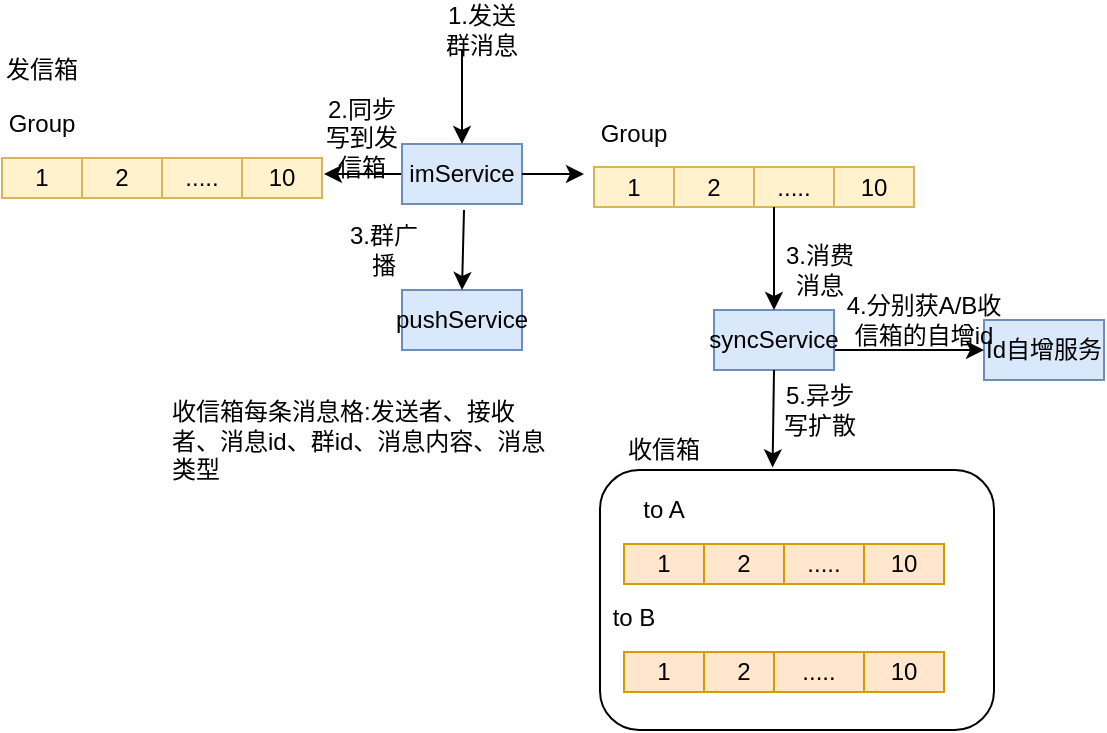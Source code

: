 <mxfile version="12.4.8" type="github">
  <diagram id="KFPWuCin9HiiDJ0GUUOY" name="Page-1">
    <mxGraphModel dx="773" dy="427" grid="1" gridSize="10" guides="1" tooltips="1" connect="1" arrows="1" fold="1" page="1" pageScale="1" pageWidth="827" pageHeight="1169" math="0" shadow="0">
      <root>
        <mxCell id="0"/>
        <mxCell id="1" parent="0"/>
        <mxCell id="gE9azoA6skdPwoxY1DG7-41" value="" style="rounded=1;whiteSpace=wrap;html=1;" parent="1" vertex="1">
          <mxGeometry x="358" y="290" width="197" height="130" as="geometry"/>
        </mxCell>
        <mxCell id="gE9azoA6skdPwoxY1DG7-1" value="1" style="rounded=0;whiteSpace=wrap;html=1;fillColor=#fff2cc;strokeColor=#d6b656;" parent="1" vertex="1">
          <mxGeometry x="59" y="134" width="40" height="20" as="geometry"/>
        </mxCell>
        <mxCell id="gE9azoA6skdPwoxY1DG7-3" value="2" style="rounded=0;whiteSpace=wrap;html=1;fillColor=#fff2cc;strokeColor=#d6b656;" parent="1" vertex="1">
          <mxGeometry x="99" y="134" width="40" height="20" as="geometry"/>
        </mxCell>
        <mxCell id="gE9azoA6skdPwoxY1DG7-4" value="....." style="rounded=0;whiteSpace=wrap;html=1;fillColor=#fff2cc;strokeColor=#d6b656;" parent="1" vertex="1">
          <mxGeometry x="139" y="134" width="40" height="20" as="geometry"/>
        </mxCell>
        <mxCell id="gE9azoA6skdPwoxY1DG7-5" value="10" style="rounded=0;whiteSpace=wrap;html=1;fillColor=#fff2cc;strokeColor=#d6b656;" parent="1" vertex="1">
          <mxGeometry x="179" y="134" width="40" height="20" as="geometry"/>
        </mxCell>
        <mxCell id="gE9azoA6skdPwoxY1DG7-14" value="Group" style="text;html=1;strokeColor=none;fillColor=none;align=center;verticalAlign=middle;whiteSpace=wrap;rounded=0;" parent="1" vertex="1">
          <mxGeometry x="59" y="107" width="40" height="20" as="geometry"/>
        </mxCell>
        <mxCell id="gE9azoA6skdPwoxY1DG7-20" value="1" style="rounded=0;whiteSpace=wrap;html=1;fillColor=#ffe6cc;strokeColor=#d79b00;" parent="1" vertex="1">
          <mxGeometry x="370" y="327" width="40" height="20" as="geometry"/>
        </mxCell>
        <mxCell id="gE9azoA6skdPwoxY1DG7-21" value="2" style="rounded=0;whiteSpace=wrap;html=1;fillColor=#ffe6cc;strokeColor=#d79b00;" parent="1" vertex="1">
          <mxGeometry x="410" y="327" width="40" height="20" as="geometry"/>
        </mxCell>
        <mxCell id="gE9azoA6skdPwoxY1DG7-22" value="....." style="rounded=0;whiteSpace=wrap;html=1;fillColor=#ffe6cc;strokeColor=#d79b00;" parent="1" vertex="1">
          <mxGeometry x="450" y="327" width="40" height="20" as="geometry"/>
        </mxCell>
        <mxCell id="gE9azoA6skdPwoxY1DG7-23" value="10" style="rounded=0;whiteSpace=wrap;html=1;fillColor=#ffe6cc;strokeColor=#d79b00;" parent="1" vertex="1">
          <mxGeometry x="490" y="327" width="40" height="20" as="geometry"/>
        </mxCell>
        <mxCell id="gE9azoA6skdPwoxY1DG7-24" value="to A" style="text;html=1;strokeColor=none;fillColor=none;align=center;verticalAlign=middle;whiteSpace=wrap;rounded=0;" parent="1" vertex="1">
          <mxGeometry x="370" y="300" width="40" height="20" as="geometry"/>
        </mxCell>
        <mxCell id="gE9azoA6skdPwoxY1DG7-25" value="1" style="rounded=0;whiteSpace=wrap;html=1;fillColor=#ffe6cc;strokeColor=#d79b00;" parent="1" vertex="1">
          <mxGeometry x="370" y="381" width="40" height="20" as="geometry"/>
        </mxCell>
        <mxCell id="gE9azoA6skdPwoxY1DG7-26" value="2" style="rounded=0;whiteSpace=wrap;html=1;fillColor=#ffe6cc;strokeColor=#d79b00;" parent="1" vertex="1">
          <mxGeometry x="410" y="381" width="40" height="20" as="geometry"/>
        </mxCell>
        <mxCell id="gE9azoA6skdPwoxY1DG7-27" value="....." style="rounded=0;whiteSpace=wrap;html=1;fillColor=#ffe6cc;strokeColor=#d79b00;" parent="1" vertex="1">
          <mxGeometry x="445" y="381" width="45" height="20" as="geometry"/>
        </mxCell>
        <mxCell id="gE9azoA6skdPwoxY1DG7-28" value="10" style="rounded=0;whiteSpace=wrap;html=1;fillColor=#ffe6cc;strokeColor=#d79b00;" parent="1" vertex="1">
          <mxGeometry x="490" y="381" width="40" height="20" as="geometry"/>
        </mxCell>
        <mxCell id="gE9azoA6skdPwoxY1DG7-29" value="to B" style="text;html=1;strokeColor=none;fillColor=none;align=center;verticalAlign=middle;whiteSpace=wrap;rounded=0;" parent="1" vertex="1">
          <mxGeometry x="355" y="354" width="40" height="20" as="geometry"/>
        </mxCell>
        <mxCell id="gE9azoA6skdPwoxY1DG7-31" value="" style="endArrow=classic;html=1;exitX=0;exitY=0.5;exitDx=0;exitDy=0;" parent="1" source="gE9azoA6skdPwoxY1DG7-32" edge="1">
          <mxGeometry width="50" height="50" relative="1" as="geometry">
            <mxPoint x="379" y="107" as="sourcePoint"/>
            <mxPoint x="220" y="142" as="targetPoint"/>
          </mxGeometry>
        </mxCell>
        <mxCell id="gE9azoA6skdPwoxY1DG7-32" value="imService" style="rounded=0;whiteSpace=wrap;html=1;fillColor=#dae8fc;strokeColor=#6c8ebf;" parent="1" vertex="1">
          <mxGeometry x="259" y="127" width="60" height="30" as="geometry"/>
        </mxCell>
        <mxCell id="gE9azoA6skdPwoxY1DG7-34" value="" style="endArrow=classic;html=1;exitX=1;exitY=0.5;exitDx=0;exitDy=0;" parent="1" source="gE9azoA6skdPwoxY1DG7-32" edge="1">
          <mxGeometry width="50" height="50" relative="1" as="geometry">
            <mxPoint x="329" y="152" as="sourcePoint"/>
            <mxPoint x="350" y="142" as="targetPoint"/>
          </mxGeometry>
        </mxCell>
        <mxCell id="gE9azoA6skdPwoxY1DG7-35" value="&lt;br&gt;收信箱每条消息格:发送者、接收者、消息id、群id、消息内容、消息类型" style="text;html=1;strokeColor=none;fillColor=none;spacing=5;spacingTop=-20;whiteSpace=wrap;overflow=hidden;rounded=0;" parent="1" vertex="1">
          <mxGeometry x="139" y="250" width="203" height="67" as="geometry"/>
        </mxCell>
        <mxCell id="gE9azoA6skdPwoxY1DG7-36" value="Id自增服务" style="rounded=0;whiteSpace=wrap;html=1;fillColor=#dae8fc;strokeColor=#6c8ebf;" parent="1" vertex="1">
          <mxGeometry x="550" y="215" width="60" height="30" as="geometry"/>
        </mxCell>
        <mxCell id="gE9azoA6skdPwoxY1DG7-38" value="4.分别获A/B收信箱的自增id" style="text;html=1;strokeColor=none;fillColor=none;align=center;verticalAlign=middle;whiteSpace=wrap;rounded=0;" parent="1" vertex="1">
          <mxGeometry x="475" y="205" width="90" height="20" as="geometry"/>
        </mxCell>
        <mxCell id="gE9azoA6skdPwoxY1DG7-40" value="" style="endArrow=classic;html=1;exitX=1;exitY=0.5;exitDx=0;exitDy=0;" parent="1" target="gE9azoA6skdPwoxY1DG7-36" edge="1">
          <mxGeometry width="50" height="50" relative="1" as="geometry">
            <mxPoint x="475" y="230" as="sourcePoint"/>
            <mxPoint x="550" y="231" as="targetPoint"/>
          </mxGeometry>
        </mxCell>
        <mxCell id="gE9azoA6skdPwoxY1DG7-42" value="收信箱" style="text;html=1;strokeColor=none;fillColor=none;align=center;verticalAlign=middle;whiteSpace=wrap;rounded=0;" parent="1" vertex="1">
          <mxGeometry x="370" y="270" width="40" height="20" as="geometry"/>
        </mxCell>
        <mxCell id="gE9azoA6skdPwoxY1DG7-43" value="发信箱" style="text;html=1;strokeColor=none;fillColor=none;align=center;verticalAlign=middle;whiteSpace=wrap;rounded=0;" parent="1" vertex="1">
          <mxGeometry x="59" y="80" width="40" height="20" as="geometry"/>
        </mxCell>
        <mxCell id="FcSchCee7YfPz3O6282Y-2" value="pushService" style="rounded=0;whiteSpace=wrap;html=1;fillColor=#dae8fc;strokeColor=#6c8ebf;" vertex="1" parent="1">
          <mxGeometry x="259" y="200" width="60" height="30" as="geometry"/>
        </mxCell>
        <mxCell id="FcSchCee7YfPz3O6282Y-3" value="" style="endArrow=classic;html=1;entryX=0.5;entryY=0;entryDx=0;entryDy=0;" edge="1" parent="1" target="FcSchCee7YfPz3O6282Y-2">
          <mxGeometry width="50" height="50" relative="1" as="geometry">
            <mxPoint x="290" y="160" as="sourcePoint"/>
            <mxPoint x="110" y="460" as="targetPoint"/>
          </mxGeometry>
        </mxCell>
        <mxCell id="FcSchCee7YfPz3O6282Y-4" value="3.群广播" style="text;html=1;strokeColor=none;fillColor=none;align=center;verticalAlign=middle;whiteSpace=wrap;rounded=0;" vertex="1" parent="1">
          <mxGeometry x="230" y="170" width="40" height="20" as="geometry"/>
        </mxCell>
        <mxCell id="FcSchCee7YfPz3O6282Y-5" value="" style="endArrow=classic;html=1;exitX=0.25;exitY=1;exitDx=0;exitDy=0;" edge="1" parent="1" source="FcSchCee7YfPz3O6282Y-6" target="gE9azoA6skdPwoxY1DG7-32">
          <mxGeometry width="50" height="50" relative="1" as="geometry">
            <mxPoint x="293" y="90" as="sourcePoint"/>
            <mxPoint x="110" y="380" as="targetPoint"/>
          </mxGeometry>
        </mxCell>
        <mxCell id="FcSchCee7YfPz3O6282Y-6" value="1.发送群消息" style="text;html=1;strokeColor=none;fillColor=none;align=center;verticalAlign=middle;whiteSpace=wrap;rounded=0;" vertex="1" parent="1">
          <mxGeometry x="279" y="60" width="40" height="20" as="geometry"/>
        </mxCell>
        <mxCell id="FcSchCee7YfPz3O6282Y-7" value="1" style="rounded=0;whiteSpace=wrap;html=1;fillColor=#fff2cc;strokeColor=#d6b656;" vertex="1" parent="1">
          <mxGeometry x="355" y="138.5" width="40" height="20" as="geometry"/>
        </mxCell>
        <mxCell id="FcSchCee7YfPz3O6282Y-8" value="2" style="rounded=0;whiteSpace=wrap;html=1;fillColor=#fff2cc;strokeColor=#d6b656;" vertex="1" parent="1">
          <mxGeometry x="395" y="138.5" width="40" height="20" as="geometry"/>
        </mxCell>
        <mxCell id="FcSchCee7YfPz3O6282Y-9" value="....." style="rounded=0;whiteSpace=wrap;html=1;fillColor=#fff2cc;strokeColor=#d6b656;" vertex="1" parent="1">
          <mxGeometry x="435" y="138.5" width="40" height="20" as="geometry"/>
        </mxCell>
        <mxCell id="FcSchCee7YfPz3O6282Y-10" value="10" style="rounded=0;whiteSpace=wrap;html=1;fillColor=#fff2cc;strokeColor=#d6b656;" vertex="1" parent="1">
          <mxGeometry x="475" y="138.5" width="40" height="20" as="geometry"/>
        </mxCell>
        <mxCell id="FcSchCee7YfPz3O6282Y-11" value="Group" style="text;html=1;strokeColor=none;fillColor=none;align=center;verticalAlign=middle;whiteSpace=wrap;rounded=0;" vertex="1" parent="1">
          <mxGeometry x="355" y="111.5" width="40" height="20" as="geometry"/>
        </mxCell>
        <mxCell id="FcSchCee7YfPz3O6282Y-19" value="syncService" style="rounded=0;whiteSpace=wrap;html=1;fillColor=#dae8fc;strokeColor=#6c8ebf;" vertex="1" parent="1">
          <mxGeometry x="415" y="210" width="60" height="30" as="geometry"/>
        </mxCell>
        <mxCell id="FcSchCee7YfPz3O6282Y-20" value="" style="endArrow=classic;html=1;exitX=0.25;exitY=1;exitDx=0;exitDy=0;" edge="1" parent="1" source="FcSchCee7YfPz3O6282Y-9">
          <mxGeometry width="50" height="50" relative="1" as="geometry">
            <mxPoint x="550" y="260" as="sourcePoint"/>
            <mxPoint x="445" y="210" as="targetPoint"/>
          </mxGeometry>
        </mxCell>
        <mxCell id="FcSchCee7YfPz3O6282Y-21" value="" style="endArrow=classic;html=1;exitX=0.5;exitY=1;exitDx=0;exitDy=0;entryX=0.438;entryY=-0.01;entryDx=0;entryDy=0;entryPerimeter=0;" edge="1" parent="1" source="FcSchCee7YfPz3O6282Y-19" target="gE9azoA6skdPwoxY1DG7-41">
          <mxGeometry width="50" height="50" relative="1" as="geometry">
            <mxPoint x="452" y="250" as="sourcePoint"/>
            <mxPoint x="445" y="220" as="targetPoint"/>
          </mxGeometry>
        </mxCell>
        <mxCell id="FcSchCee7YfPz3O6282Y-22" value="3.消费消息" style="text;html=1;strokeColor=none;fillColor=none;align=center;verticalAlign=middle;whiteSpace=wrap;rounded=0;" vertex="1" parent="1">
          <mxGeometry x="447.5" y="180" width="40" height="20" as="geometry"/>
        </mxCell>
        <mxCell id="FcSchCee7YfPz3O6282Y-23" value="5.异步写扩散" style="text;html=1;strokeColor=none;fillColor=none;align=center;verticalAlign=middle;whiteSpace=wrap;rounded=0;" vertex="1" parent="1">
          <mxGeometry x="447.5" y="250" width="40" height="20" as="geometry"/>
        </mxCell>
        <mxCell id="FcSchCee7YfPz3O6282Y-24" value="2.同步写到发信箱" style="text;html=1;strokeColor=none;fillColor=none;align=center;verticalAlign=middle;whiteSpace=wrap;rounded=0;" vertex="1" parent="1">
          <mxGeometry x="219" y="114" width="40" height="20" as="geometry"/>
        </mxCell>
      </root>
    </mxGraphModel>
  </diagram>
</mxfile>
